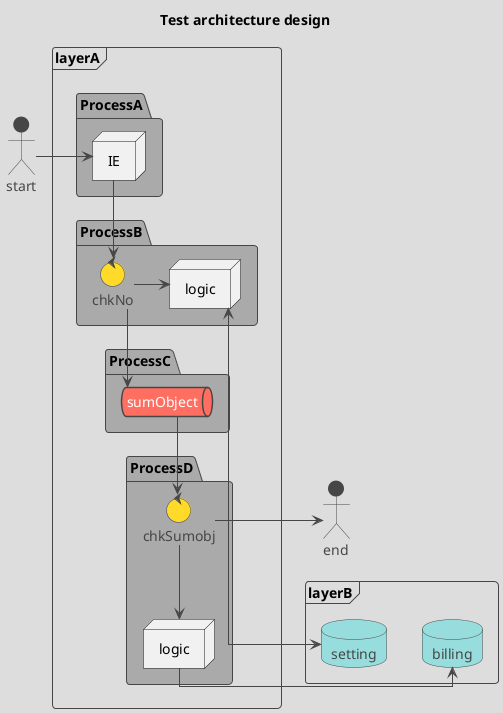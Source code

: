 @startuml
!theme toy
title Test architecture design
skinparam linetype ortho

actor start
actor end
frame layerA {
    package ProcessA #aaa {
        node IE as n1
    }
    package ProcessB #aaa {
        control chkNo as c1
        node logic as n2
    }
    package ProcessC #aaa {
        queue sumObject as q1
    }
    package ProcessD #aaa {
        control chkSumobj as c2
        node logic as n3
    }
}
frame layerB {
    database setting as d1
    database billing as d2
}


start -> n1
n1 --> c1
c1 -> n2
    n2 <--> d1
c1 --> q1
q1 --> c2
    c2 --> n3
    n3 -> d2
    c2 -> end

@enduml